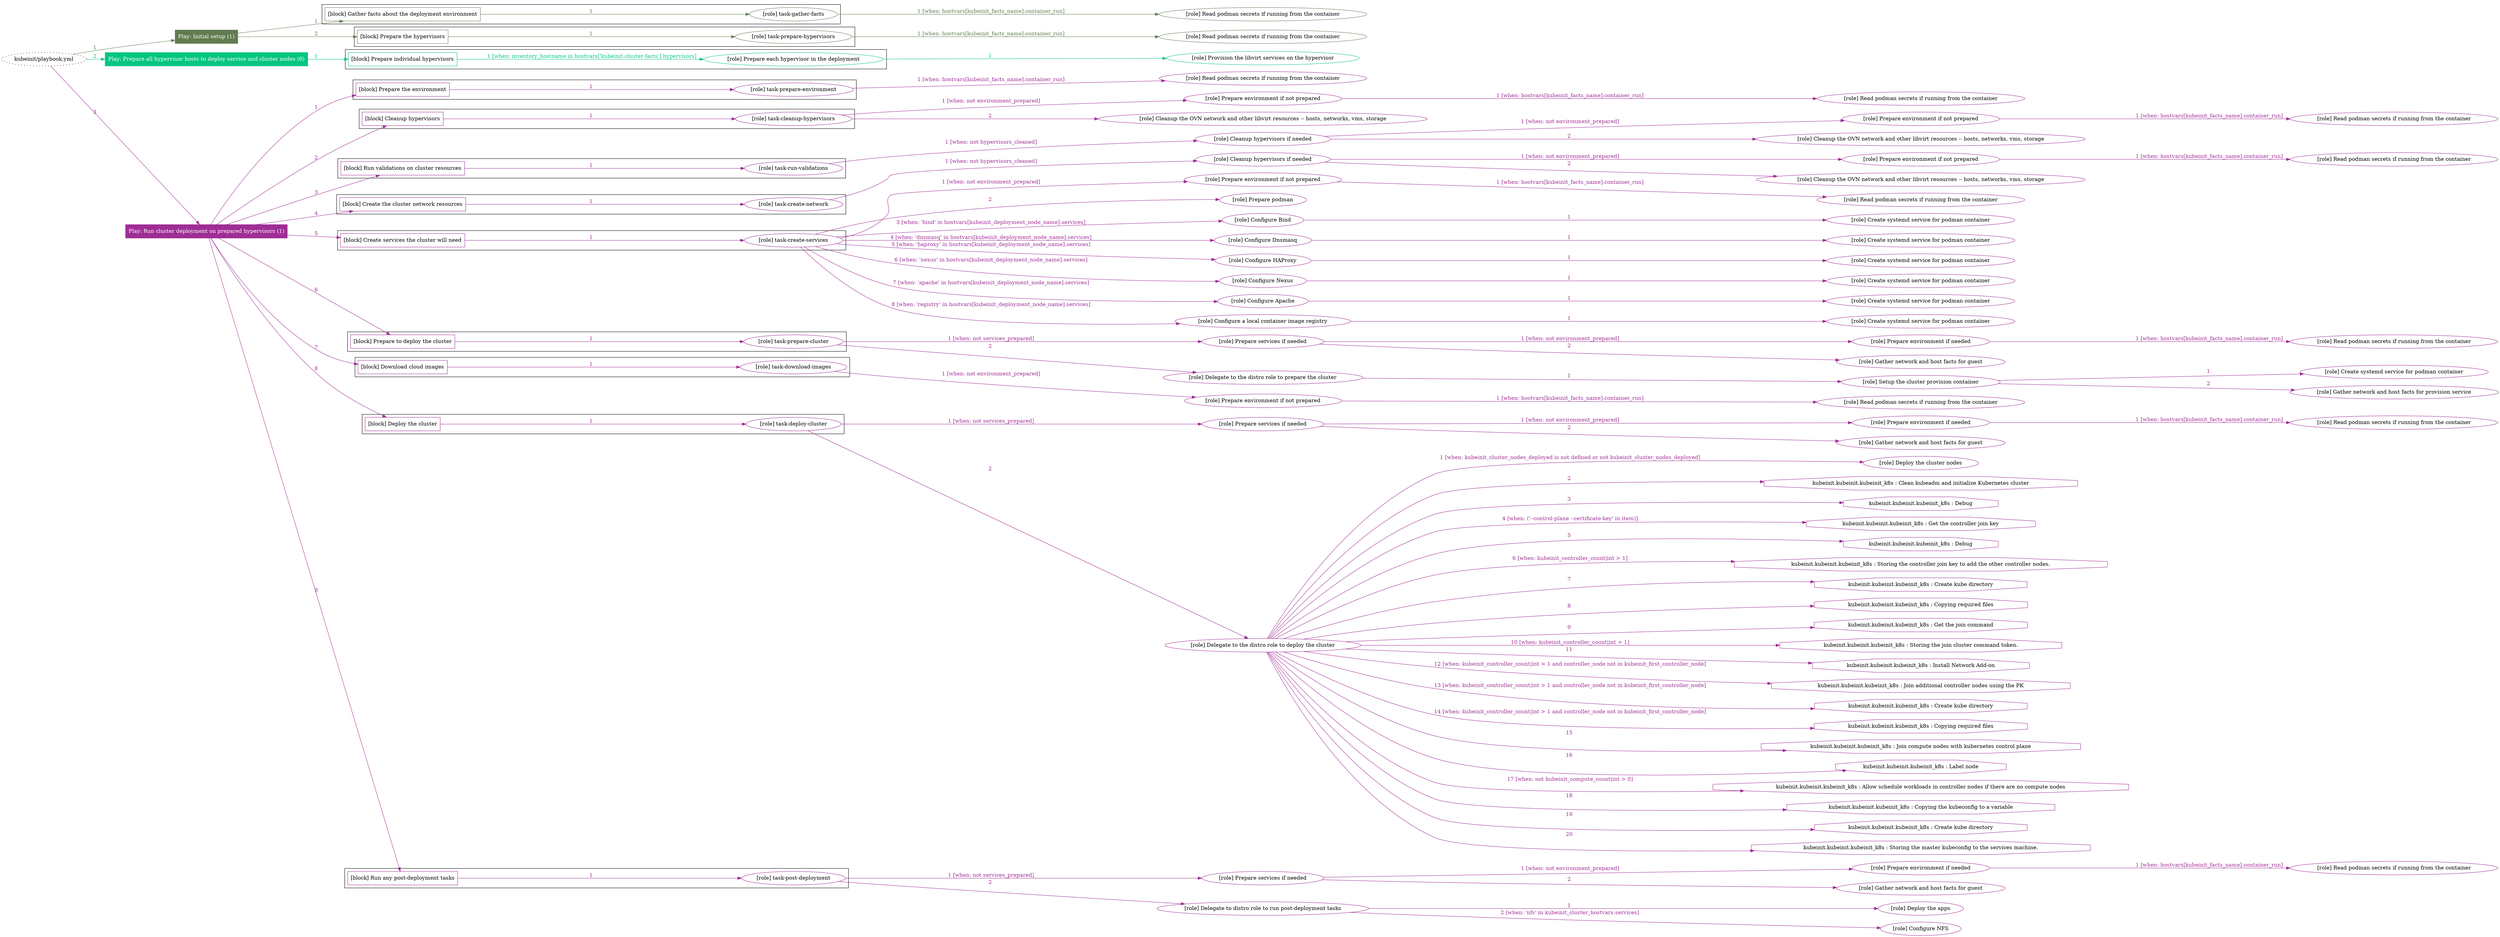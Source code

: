 digraph {
	graph [concentrate=true ordering=in rankdir=LR ratio=fill]
	edge [esep=5 sep=10]
	"kubeinit/playbook.yml" [id=root_node style=dotted]
	play_3e3b5e18 [label="Play: Initial setup (1)" color="#617c50" fontcolor="#ffffff" id=play_3e3b5e18 shape=box style=filled tooltip=localhost]
	"kubeinit/playbook.yml" -> play_3e3b5e18 [label="1 " color="#617c50" fontcolor="#617c50" id=edge_78d55053 labeltooltip="1 " tooltip="1 "]
	subgraph "Read podman secrets if running from the container" {
		role_ccc7a700 [label="[role] Read podman secrets if running from the container" color="#617c50" id=role_ccc7a700 tooltip="Read podman secrets if running from the container"]
	}
	subgraph "task-gather-facts" {
		role_7cebbe86 [label="[role] task-gather-facts" color="#617c50" id=role_7cebbe86 tooltip="task-gather-facts"]
		role_7cebbe86 -> role_ccc7a700 [label="1 [when: hostvars[kubeinit_facts_name].container_run]" color="#617c50" fontcolor="#617c50" id=edge_81aa4a4b labeltooltip="1 [when: hostvars[kubeinit_facts_name].container_run]" tooltip="1 [when: hostvars[kubeinit_facts_name].container_run]"]
	}
	subgraph "Read podman secrets if running from the container" {
		role_358c4aee [label="[role] Read podman secrets if running from the container" color="#617c50" id=role_358c4aee tooltip="Read podman secrets if running from the container"]
	}
	subgraph "task-prepare-hypervisors" {
		role_87ea3aeb [label="[role] task-prepare-hypervisors" color="#617c50" id=role_87ea3aeb tooltip="task-prepare-hypervisors"]
		role_87ea3aeb -> role_358c4aee [label="1 [when: hostvars[kubeinit_facts_name].container_run]" color="#617c50" fontcolor="#617c50" id=edge_e61ca994 labeltooltip="1 [when: hostvars[kubeinit_facts_name].container_run]" tooltip="1 [when: hostvars[kubeinit_facts_name].container_run]"]
	}
	subgraph "Play: Initial setup (1)" {
		play_3e3b5e18 -> block_60861067 [label=1 color="#617c50" fontcolor="#617c50" id=edge_d9332082 labeltooltip=1 tooltip=1]
		subgraph cluster_block_60861067 {
			block_60861067 [label="[block] Gather facts about the deployment environment" color="#617c50" id=block_60861067 labeltooltip="Gather facts about the deployment environment" shape=box tooltip="Gather facts about the deployment environment"]
			block_60861067 -> role_7cebbe86 [label="1 " color="#617c50" fontcolor="#617c50" id=edge_e9698b8e labeltooltip="1 " tooltip="1 "]
		}
		play_3e3b5e18 -> block_cf4beeaf [label=2 color="#617c50" fontcolor="#617c50" id=edge_2e1cac3a labeltooltip=2 tooltip=2]
		subgraph cluster_block_cf4beeaf {
			block_cf4beeaf [label="[block] Prepare the hypervisors" color="#617c50" id=block_cf4beeaf labeltooltip="Prepare the hypervisors" shape=box tooltip="Prepare the hypervisors"]
			block_cf4beeaf -> role_87ea3aeb [label="1 " color="#617c50" fontcolor="#617c50" id=edge_a39d4629 labeltooltip="1 " tooltip="1 "]
		}
	}
	play_6cae112c [label="Play: Prepare all hypervisor hosts to deploy service and cluster nodes (0)" color="#07c581" fontcolor="#ffffff" id=play_6cae112c shape=box style=filled tooltip="Play: Prepare all hypervisor hosts to deploy service and cluster nodes (0)"]
	"kubeinit/playbook.yml" -> play_6cae112c [label="2 " color="#07c581" fontcolor="#07c581" id=edge_4f57eea0 labeltooltip="2 " tooltip="2 "]
	subgraph "Provision the libvirt services on the hypervisor" {
		role_450a7552 [label="[role] Provision the libvirt services on the hypervisor" color="#07c581" id=role_450a7552 tooltip="Provision the libvirt services on the hypervisor"]
	}
	subgraph "Prepare each hypervisor in the deployment" {
		role_b0071713 [label="[role] Prepare each hypervisor in the deployment" color="#07c581" id=role_b0071713 tooltip="Prepare each hypervisor in the deployment"]
		role_b0071713 -> role_450a7552 [label="1 " color="#07c581" fontcolor="#07c581" id=edge_f53dfeb6 labeltooltip="1 " tooltip="1 "]
	}
	subgraph "Play: Prepare all hypervisor hosts to deploy service and cluster nodes (0)" {
		play_6cae112c -> block_71adb82d [label=1 color="#07c581" fontcolor="#07c581" id=edge_9ee080de labeltooltip=1 tooltip=1]
		subgraph cluster_block_71adb82d {
			block_71adb82d [label="[block] Prepare individual hypervisors" color="#07c581" id=block_71adb82d labeltooltip="Prepare individual hypervisors" shape=box tooltip="Prepare individual hypervisors"]
			block_71adb82d -> role_b0071713 [label="1 [when: inventory_hostname in hostvars['kubeinit-cluster-facts'].hypervisors]" color="#07c581" fontcolor="#07c581" id=edge_5e8547f5 labeltooltip="1 [when: inventory_hostname in hostvars['kubeinit-cluster-facts'].hypervisors]" tooltip="1 [when: inventory_hostname in hostvars['kubeinit-cluster-facts'].hypervisors]"]
		}
	}
	play_bac12e92 [label="Play: Run cluster deployment on prepared hypervisors (1)" color="#9f2d95" fontcolor="#ffffff" id=play_bac12e92 shape=box style=filled tooltip=localhost]
	"kubeinit/playbook.yml" -> play_bac12e92 [label="3 " color="#9f2d95" fontcolor="#9f2d95" id=edge_b6be47de labeltooltip="3 " tooltip="3 "]
	subgraph "Read podman secrets if running from the container" {
		role_2627c074 [label="[role] Read podman secrets if running from the container" color="#9f2d95" id=role_2627c074 tooltip="Read podman secrets if running from the container"]
	}
	subgraph "task-prepare-environment" {
		role_c05d4faf [label="[role] task-prepare-environment" color="#9f2d95" id=role_c05d4faf tooltip="task-prepare-environment"]
		role_c05d4faf -> role_2627c074 [label="1 [when: hostvars[kubeinit_facts_name].container_run]" color="#9f2d95" fontcolor="#9f2d95" id=edge_4d2b8cbd labeltooltip="1 [when: hostvars[kubeinit_facts_name].container_run]" tooltip="1 [when: hostvars[kubeinit_facts_name].container_run]"]
	}
	subgraph "Read podman secrets if running from the container" {
		role_25162b2b [label="[role] Read podman secrets if running from the container" color="#9f2d95" id=role_25162b2b tooltip="Read podman secrets if running from the container"]
	}
	subgraph "Prepare environment if not prepared" {
		role_14602481 [label="[role] Prepare environment if not prepared" color="#9f2d95" id=role_14602481 tooltip="Prepare environment if not prepared"]
		role_14602481 -> role_25162b2b [label="1 [when: hostvars[kubeinit_facts_name].container_run]" color="#9f2d95" fontcolor="#9f2d95" id=edge_25b9b3f7 labeltooltip="1 [when: hostvars[kubeinit_facts_name].container_run]" tooltip="1 [when: hostvars[kubeinit_facts_name].container_run]"]
	}
	subgraph "Cleanup the OVN network and other libvirt resources -- hosts, networks, vms, storage" {
		role_d4cc6bd1 [label="[role] Cleanup the OVN network and other libvirt resources -- hosts, networks, vms, storage" color="#9f2d95" id=role_d4cc6bd1 tooltip="Cleanup the OVN network and other libvirt resources -- hosts, networks, vms, storage"]
	}
	subgraph "task-cleanup-hypervisors" {
		role_614ae5f4 [label="[role] task-cleanup-hypervisors" color="#9f2d95" id=role_614ae5f4 tooltip="task-cleanup-hypervisors"]
		role_614ae5f4 -> role_14602481 [label="1 [when: not environment_prepared]" color="#9f2d95" fontcolor="#9f2d95" id=edge_e8a42ba6 labeltooltip="1 [when: not environment_prepared]" tooltip="1 [when: not environment_prepared]"]
		role_614ae5f4 -> role_d4cc6bd1 [label="2 " color="#9f2d95" fontcolor="#9f2d95" id=edge_8cb2adae labeltooltip="2 " tooltip="2 "]
	}
	subgraph "Read podman secrets if running from the container" {
		role_47e1c4d2 [label="[role] Read podman secrets if running from the container" color="#9f2d95" id=role_47e1c4d2 tooltip="Read podman secrets if running from the container"]
	}
	subgraph "Prepare environment if not prepared" {
		role_54885ddb [label="[role] Prepare environment if not prepared" color="#9f2d95" id=role_54885ddb tooltip="Prepare environment if not prepared"]
		role_54885ddb -> role_47e1c4d2 [label="1 [when: hostvars[kubeinit_facts_name].container_run]" color="#9f2d95" fontcolor="#9f2d95" id=edge_4f66df76 labeltooltip="1 [when: hostvars[kubeinit_facts_name].container_run]" tooltip="1 [when: hostvars[kubeinit_facts_name].container_run]"]
	}
	subgraph "Cleanup the OVN network and other libvirt resources -- hosts, networks, vms, storage" {
		role_2b7a5463 [label="[role] Cleanup the OVN network and other libvirt resources -- hosts, networks, vms, storage" color="#9f2d95" id=role_2b7a5463 tooltip="Cleanup the OVN network and other libvirt resources -- hosts, networks, vms, storage"]
	}
	subgraph "Cleanup hypervisors if needed" {
		role_341f7386 [label="[role] Cleanup hypervisors if needed" color="#9f2d95" id=role_341f7386 tooltip="Cleanup hypervisors if needed"]
		role_341f7386 -> role_54885ddb [label="1 [when: not environment_prepared]" color="#9f2d95" fontcolor="#9f2d95" id=edge_869a303b labeltooltip="1 [when: not environment_prepared]" tooltip="1 [when: not environment_prepared]"]
		role_341f7386 -> role_2b7a5463 [label="2 " color="#9f2d95" fontcolor="#9f2d95" id=edge_31fceb4f labeltooltip="2 " tooltip="2 "]
	}
	subgraph "task-run-validations" {
		role_edd19f6f [label="[role] task-run-validations" color="#9f2d95" id=role_edd19f6f tooltip="task-run-validations"]
		role_edd19f6f -> role_341f7386 [label="1 [when: not hypervisors_cleaned]" color="#9f2d95" fontcolor="#9f2d95" id=edge_b3c66c25 labeltooltip="1 [when: not hypervisors_cleaned]" tooltip="1 [when: not hypervisors_cleaned]"]
	}
	subgraph "Read podman secrets if running from the container" {
		role_90d9508a [label="[role] Read podman secrets if running from the container" color="#9f2d95" id=role_90d9508a tooltip="Read podman secrets if running from the container"]
	}
	subgraph "Prepare environment if not prepared" {
		role_b46df209 [label="[role] Prepare environment if not prepared" color="#9f2d95" id=role_b46df209 tooltip="Prepare environment if not prepared"]
		role_b46df209 -> role_90d9508a [label="1 [when: hostvars[kubeinit_facts_name].container_run]" color="#9f2d95" fontcolor="#9f2d95" id=edge_ef5c067e labeltooltip="1 [when: hostvars[kubeinit_facts_name].container_run]" tooltip="1 [when: hostvars[kubeinit_facts_name].container_run]"]
	}
	subgraph "Cleanup the OVN network and other libvirt resources -- hosts, networks, vms, storage" {
		role_0a4d5eac [label="[role] Cleanup the OVN network and other libvirt resources -- hosts, networks, vms, storage" color="#9f2d95" id=role_0a4d5eac tooltip="Cleanup the OVN network and other libvirt resources -- hosts, networks, vms, storage"]
	}
	subgraph "Cleanup hypervisors if needed" {
		role_250fc709 [label="[role] Cleanup hypervisors if needed" color="#9f2d95" id=role_250fc709 tooltip="Cleanup hypervisors if needed"]
		role_250fc709 -> role_b46df209 [label="1 [when: not environment_prepared]" color="#9f2d95" fontcolor="#9f2d95" id=edge_00a3e750 labeltooltip="1 [when: not environment_prepared]" tooltip="1 [when: not environment_prepared]"]
		role_250fc709 -> role_0a4d5eac [label="2 " color="#9f2d95" fontcolor="#9f2d95" id=edge_e576589a labeltooltip="2 " tooltip="2 "]
	}
	subgraph "task-create-network" {
		role_7d4ff13c [label="[role] task-create-network" color="#9f2d95" id=role_7d4ff13c tooltip="task-create-network"]
		role_7d4ff13c -> role_250fc709 [label="1 [when: not hypervisors_cleaned]" color="#9f2d95" fontcolor="#9f2d95" id=edge_f3cd0b82 labeltooltip="1 [when: not hypervisors_cleaned]" tooltip="1 [when: not hypervisors_cleaned]"]
	}
	subgraph "Read podman secrets if running from the container" {
		role_6b569202 [label="[role] Read podman secrets if running from the container" color="#9f2d95" id=role_6b569202 tooltip="Read podman secrets if running from the container"]
	}
	subgraph "Prepare environment if not prepared" {
		role_5031a74e [label="[role] Prepare environment if not prepared" color="#9f2d95" id=role_5031a74e tooltip="Prepare environment if not prepared"]
		role_5031a74e -> role_6b569202 [label="1 [when: hostvars[kubeinit_facts_name].container_run]" color="#9f2d95" fontcolor="#9f2d95" id=edge_70eb2c18 labeltooltip="1 [when: hostvars[kubeinit_facts_name].container_run]" tooltip="1 [when: hostvars[kubeinit_facts_name].container_run]"]
	}
	subgraph "Prepare podman" {
		role_ce1a93ab [label="[role] Prepare podman" color="#9f2d95" id=role_ce1a93ab tooltip="Prepare podman"]
	}
	subgraph "Create systemd service for podman container" {
		role_87b895d8 [label="[role] Create systemd service for podman container" color="#9f2d95" id=role_87b895d8 tooltip="Create systemd service for podman container"]
	}
	subgraph "Configure Bind" {
		role_c8b74010 [label="[role] Configure Bind" color="#9f2d95" id=role_c8b74010 tooltip="Configure Bind"]
		role_c8b74010 -> role_87b895d8 [label="1 " color="#9f2d95" fontcolor="#9f2d95" id=edge_7919a66b labeltooltip="1 " tooltip="1 "]
	}
	subgraph "Create systemd service for podman container" {
		role_b88c2112 [label="[role] Create systemd service for podman container" color="#9f2d95" id=role_b88c2112 tooltip="Create systemd service for podman container"]
	}
	subgraph "Configure Dnsmasq" {
		role_0be50bc8 [label="[role] Configure Dnsmasq" color="#9f2d95" id=role_0be50bc8 tooltip="Configure Dnsmasq"]
		role_0be50bc8 -> role_b88c2112 [label="1 " color="#9f2d95" fontcolor="#9f2d95" id=edge_0f159425 labeltooltip="1 " tooltip="1 "]
	}
	subgraph "Create systemd service for podman container" {
		role_1534f9a1 [label="[role] Create systemd service for podman container" color="#9f2d95" id=role_1534f9a1 tooltip="Create systemd service for podman container"]
	}
	subgraph "Configure HAProxy" {
		role_7a1cd7d4 [label="[role] Configure HAProxy" color="#9f2d95" id=role_7a1cd7d4 tooltip="Configure HAProxy"]
		role_7a1cd7d4 -> role_1534f9a1 [label="1 " color="#9f2d95" fontcolor="#9f2d95" id=edge_3efcbabb labeltooltip="1 " tooltip="1 "]
	}
	subgraph "Create systemd service for podman container" {
		role_8473cd33 [label="[role] Create systemd service for podman container" color="#9f2d95" id=role_8473cd33 tooltip="Create systemd service for podman container"]
	}
	subgraph "Configure Nexus" {
		role_59dde567 [label="[role] Configure Nexus" color="#9f2d95" id=role_59dde567 tooltip="Configure Nexus"]
		role_59dde567 -> role_8473cd33 [label="1 " color="#9f2d95" fontcolor="#9f2d95" id=edge_9f096e30 labeltooltip="1 " tooltip="1 "]
	}
	subgraph "Create systemd service for podman container" {
		role_efaa6f5a [label="[role] Create systemd service for podman container" color="#9f2d95" id=role_efaa6f5a tooltip="Create systemd service for podman container"]
	}
	subgraph "Configure Apache" {
		role_27acf6d9 [label="[role] Configure Apache" color="#9f2d95" id=role_27acf6d9 tooltip="Configure Apache"]
		role_27acf6d9 -> role_efaa6f5a [label="1 " color="#9f2d95" fontcolor="#9f2d95" id=edge_1584c8d7 labeltooltip="1 " tooltip="1 "]
	}
	subgraph "Create systemd service for podman container" {
		role_d2c848cc [label="[role] Create systemd service for podman container" color="#9f2d95" id=role_d2c848cc tooltip="Create systemd service for podman container"]
	}
	subgraph "Configure a local container image registry" {
		role_371295cb [label="[role] Configure a local container image registry" color="#9f2d95" id=role_371295cb tooltip="Configure a local container image registry"]
		role_371295cb -> role_d2c848cc [label="1 " color="#9f2d95" fontcolor="#9f2d95" id=edge_9338f8a4 labeltooltip="1 " tooltip="1 "]
	}
	subgraph "task-create-services" {
		role_5e1471ad [label="[role] task-create-services" color="#9f2d95" id=role_5e1471ad tooltip="task-create-services"]
		role_5e1471ad -> role_5031a74e [label="1 [when: not environment_prepared]" color="#9f2d95" fontcolor="#9f2d95" id=edge_abc5e924 labeltooltip="1 [when: not environment_prepared]" tooltip="1 [when: not environment_prepared]"]
		role_5e1471ad -> role_ce1a93ab [label="2 " color="#9f2d95" fontcolor="#9f2d95" id=edge_5fa191a4 labeltooltip="2 " tooltip="2 "]
		role_5e1471ad -> role_c8b74010 [label="3 [when: 'bind' in hostvars[kubeinit_deployment_node_name].services]" color="#9f2d95" fontcolor="#9f2d95" id=edge_a7922a20 labeltooltip="3 [when: 'bind' in hostvars[kubeinit_deployment_node_name].services]" tooltip="3 [when: 'bind' in hostvars[kubeinit_deployment_node_name].services]"]
		role_5e1471ad -> role_0be50bc8 [label="4 [when: 'dnsmasq' in hostvars[kubeinit_deployment_node_name].services]" color="#9f2d95" fontcolor="#9f2d95" id=edge_b19baa1e labeltooltip="4 [when: 'dnsmasq' in hostvars[kubeinit_deployment_node_name].services]" tooltip="4 [when: 'dnsmasq' in hostvars[kubeinit_deployment_node_name].services]"]
		role_5e1471ad -> role_7a1cd7d4 [label="5 [when: 'haproxy' in hostvars[kubeinit_deployment_node_name].services]" color="#9f2d95" fontcolor="#9f2d95" id=edge_77e3864c labeltooltip="5 [when: 'haproxy' in hostvars[kubeinit_deployment_node_name].services]" tooltip="5 [when: 'haproxy' in hostvars[kubeinit_deployment_node_name].services]"]
		role_5e1471ad -> role_59dde567 [label="6 [when: 'nexus' in hostvars[kubeinit_deployment_node_name].services]" color="#9f2d95" fontcolor="#9f2d95" id=edge_26698e8a labeltooltip="6 [when: 'nexus' in hostvars[kubeinit_deployment_node_name].services]" tooltip="6 [when: 'nexus' in hostvars[kubeinit_deployment_node_name].services]"]
		role_5e1471ad -> role_27acf6d9 [label="7 [when: 'apache' in hostvars[kubeinit_deployment_node_name].services]" color="#9f2d95" fontcolor="#9f2d95" id=edge_4320d356 labeltooltip="7 [when: 'apache' in hostvars[kubeinit_deployment_node_name].services]" tooltip="7 [when: 'apache' in hostvars[kubeinit_deployment_node_name].services]"]
		role_5e1471ad -> role_371295cb [label="8 [when: 'registry' in hostvars[kubeinit_deployment_node_name].services]" color="#9f2d95" fontcolor="#9f2d95" id=edge_ceb7327f labeltooltip="8 [when: 'registry' in hostvars[kubeinit_deployment_node_name].services]" tooltip="8 [when: 'registry' in hostvars[kubeinit_deployment_node_name].services]"]
	}
	subgraph "Read podman secrets if running from the container" {
		role_c91968a1 [label="[role] Read podman secrets if running from the container" color="#9f2d95" id=role_c91968a1 tooltip="Read podman secrets if running from the container"]
	}
	subgraph "Prepare environment if needed" {
		role_a931c935 [label="[role] Prepare environment if needed" color="#9f2d95" id=role_a931c935 tooltip="Prepare environment if needed"]
		role_a931c935 -> role_c91968a1 [label="1 [when: hostvars[kubeinit_facts_name].container_run]" color="#9f2d95" fontcolor="#9f2d95" id=edge_395d8c42 labeltooltip="1 [when: hostvars[kubeinit_facts_name].container_run]" tooltip="1 [when: hostvars[kubeinit_facts_name].container_run]"]
	}
	subgraph "Gather network and host facts for guest" {
		role_b9fece9c [label="[role] Gather network and host facts for guest" color="#9f2d95" id=role_b9fece9c tooltip="Gather network and host facts for guest"]
	}
	subgraph "Prepare services if needed" {
		role_769ad221 [label="[role] Prepare services if needed" color="#9f2d95" id=role_769ad221 tooltip="Prepare services if needed"]
		role_769ad221 -> role_a931c935 [label="1 [when: not environment_prepared]" color="#9f2d95" fontcolor="#9f2d95" id=edge_cfc0b170 labeltooltip="1 [when: not environment_prepared]" tooltip="1 [when: not environment_prepared]"]
		role_769ad221 -> role_b9fece9c [label="2 " color="#9f2d95" fontcolor="#9f2d95" id=edge_4a4fe2d1 labeltooltip="2 " tooltip="2 "]
	}
	subgraph "Create systemd service for podman container" {
		role_f0a171af [label="[role] Create systemd service for podman container" color="#9f2d95" id=role_f0a171af tooltip="Create systemd service for podman container"]
	}
	subgraph "Gather network and host facts for provision service" {
		role_e53162f4 [label="[role] Gather network and host facts for provision service" color="#9f2d95" id=role_e53162f4 tooltip="Gather network and host facts for provision service"]
	}
	subgraph "Setup the cluster provision container" {
		role_8cb295a9 [label="[role] Setup the cluster provision container" color="#9f2d95" id=role_8cb295a9 tooltip="Setup the cluster provision container"]
		role_8cb295a9 -> role_f0a171af [label="1 " color="#9f2d95" fontcolor="#9f2d95" id=edge_2e17698d labeltooltip="1 " tooltip="1 "]
		role_8cb295a9 -> role_e53162f4 [label="2 " color="#9f2d95" fontcolor="#9f2d95" id=edge_fd7fd10c labeltooltip="2 " tooltip="2 "]
	}
	subgraph "Delegate to the distro role to prepare the cluster" {
		role_84ae710e [label="[role] Delegate to the distro role to prepare the cluster" color="#9f2d95" id=role_84ae710e tooltip="Delegate to the distro role to prepare the cluster"]
		role_84ae710e -> role_8cb295a9 [label="1 " color="#9f2d95" fontcolor="#9f2d95" id=edge_bc10a3ea labeltooltip="1 " tooltip="1 "]
	}
	subgraph "task-prepare-cluster" {
		role_073c9f04 [label="[role] task-prepare-cluster" color="#9f2d95" id=role_073c9f04 tooltip="task-prepare-cluster"]
		role_073c9f04 -> role_769ad221 [label="1 [when: not services_prepared]" color="#9f2d95" fontcolor="#9f2d95" id=edge_fe1b28b9 labeltooltip="1 [when: not services_prepared]" tooltip="1 [when: not services_prepared]"]
		role_073c9f04 -> role_84ae710e [label="2 " color="#9f2d95" fontcolor="#9f2d95" id=edge_78ea5f53 labeltooltip="2 " tooltip="2 "]
	}
	subgraph "Read podman secrets if running from the container" {
		role_9b0e69f5 [label="[role] Read podman secrets if running from the container" color="#9f2d95" id=role_9b0e69f5 tooltip="Read podman secrets if running from the container"]
	}
	subgraph "Prepare environment if not prepared" {
		role_8dd767e2 [label="[role] Prepare environment if not prepared" color="#9f2d95" id=role_8dd767e2 tooltip="Prepare environment if not prepared"]
		role_8dd767e2 -> role_9b0e69f5 [label="1 [when: hostvars[kubeinit_facts_name].container_run]" color="#9f2d95" fontcolor="#9f2d95" id=edge_1ca03564 labeltooltip="1 [when: hostvars[kubeinit_facts_name].container_run]" tooltip="1 [when: hostvars[kubeinit_facts_name].container_run]"]
	}
	subgraph "task-download-images" {
		role_1af501f2 [label="[role] task-download-images" color="#9f2d95" id=role_1af501f2 tooltip="task-download-images"]
		role_1af501f2 -> role_8dd767e2 [label="1 [when: not environment_prepared]" color="#9f2d95" fontcolor="#9f2d95" id=edge_00d5a770 labeltooltip="1 [when: not environment_prepared]" tooltip="1 [when: not environment_prepared]"]
	}
	subgraph "Read podman secrets if running from the container" {
		role_18048f48 [label="[role] Read podman secrets if running from the container" color="#9f2d95" id=role_18048f48 tooltip="Read podman secrets if running from the container"]
	}
	subgraph "Prepare environment if needed" {
		role_20112b9b [label="[role] Prepare environment if needed" color="#9f2d95" id=role_20112b9b tooltip="Prepare environment if needed"]
		role_20112b9b -> role_18048f48 [label="1 [when: hostvars[kubeinit_facts_name].container_run]" color="#9f2d95" fontcolor="#9f2d95" id=edge_c2f2fcb3 labeltooltip="1 [when: hostvars[kubeinit_facts_name].container_run]" tooltip="1 [when: hostvars[kubeinit_facts_name].container_run]"]
	}
	subgraph "Gather network and host facts for guest" {
		role_89da426a [label="[role] Gather network and host facts for guest" color="#9f2d95" id=role_89da426a tooltip="Gather network and host facts for guest"]
	}
	subgraph "Prepare services if needed" {
		role_330e37f0 [label="[role] Prepare services if needed" color="#9f2d95" id=role_330e37f0 tooltip="Prepare services if needed"]
		role_330e37f0 -> role_20112b9b [label="1 [when: not environment_prepared]" color="#9f2d95" fontcolor="#9f2d95" id=edge_d46e6b82 labeltooltip="1 [when: not environment_prepared]" tooltip="1 [when: not environment_prepared]"]
		role_330e37f0 -> role_89da426a [label="2 " color="#9f2d95" fontcolor="#9f2d95" id=edge_914500f6 labeltooltip="2 " tooltip="2 "]
	}
	subgraph "Deploy the cluster nodes" {
		role_2cd52eb8 [label="[role] Deploy the cluster nodes" color="#9f2d95" id=role_2cd52eb8 tooltip="Deploy the cluster nodes"]
	}
	subgraph "Delegate to the distro role to deploy the cluster" {
		role_6c4ceca8 [label="[role] Delegate to the distro role to deploy the cluster" color="#9f2d95" id=role_6c4ceca8 tooltip="Delegate to the distro role to deploy the cluster"]
		role_6c4ceca8 -> role_2cd52eb8 [label="1 [when: kubeinit_cluster_nodes_deployed is not defined or not kubeinit_cluster_nodes_deployed]" color="#9f2d95" fontcolor="#9f2d95" id=edge_97051890 labeltooltip="1 [when: kubeinit_cluster_nodes_deployed is not defined or not kubeinit_cluster_nodes_deployed]" tooltip="1 [when: kubeinit_cluster_nodes_deployed is not defined or not kubeinit_cluster_nodes_deployed]"]
		task_89fbe56b [label="kubeinit.kubeinit.kubeinit_k8s : Clean kubeadm and initialize Kubernetes cluster" color="#9f2d95" id=task_89fbe56b shape=octagon tooltip="kubeinit.kubeinit.kubeinit_k8s : Clean kubeadm and initialize Kubernetes cluster"]
		role_6c4ceca8 -> task_89fbe56b [label="2 " color="#9f2d95" fontcolor="#9f2d95" id=edge_366daaad labeltooltip="2 " tooltip="2 "]
		task_002386ef [label="kubeinit.kubeinit.kubeinit_k8s : Debug" color="#9f2d95" id=task_002386ef shape=octagon tooltip="kubeinit.kubeinit.kubeinit_k8s : Debug"]
		role_6c4ceca8 -> task_002386ef [label="3 " color="#9f2d95" fontcolor="#9f2d95" id=edge_3eb49fcc labeltooltip="3 " tooltip="3 "]
		task_d87bef80 [label="kubeinit.kubeinit.kubeinit_k8s : Get the controller join key" color="#9f2d95" id=task_d87bef80 shape=octagon tooltip="kubeinit.kubeinit.kubeinit_k8s : Get the controller join key"]
		role_6c4ceca8 -> task_d87bef80 [label="4 [when: ('--control-plane --certificate-key' in item)]" color="#9f2d95" fontcolor="#9f2d95" id=edge_2fccdfee labeltooltip="4 [when: ('--control-plane --certificate-key' in item)]" tooltip="4 [when: ('--control-plane --certificate-key' in item)]"]
		task_2c9d528d [label="kubeinit.kubeinit.kubeinit_k8s : Debug" color="#9f2d95" id=task_2c9d528d shape=octagon tooltip="kubeinit.kubeinit.kubeinit_k8s : Debug"]
		role_6c4ceca8 -> task_2c9d528d [label="5 " color="#9f2d95" fontcolor="#9f2d95" id=edge_b4daf64f labeltooltip="5 " tooltip="5 "]
		task_3729d90a [label="kubeinit.kubeinit.kubeinit_k8s : Storing the controller join key to add the other controller nodes." color="#9f2d95" id=task_3729d90a shape=octagon tooltip="kubeinit.kubeinit.kubeinit_k8s : Storing the controller join key to add the other controller nodes."]
		role_6c4ceca8 -> task_3729d90a [label="6 [when: kubeinit_controller_count|int > 1]" color="#9f2d95" fontcolor="#9f2d95" id=edge_e093568b labeltooltip="6 [when: kubeinit_controller_count|int > 1]" tooltip="6 [when: kubeinit_controller_count|int > 1]"]
		task_4e2bbe16 [label="kubeinit.kubeinit.kubeinit_k8s : Create kube directory" color="#9f2d95" id=task_4e2bbe16 shape=octagon tooltip="kubeinit.kubeinit.kubeinit_k8s : Create kube directory"]
		role_6c4ceca8 -> task_4e2bbe16 [label="7 " color="#9f2d95" fontcolor="#9f2d95" id=edge_aea0bc53 labeltooltip="7 " tooltip="7 "]
		task_d60bac3d [label="kubeinit.kubeinit.kubeinit_k8s : Copying required files" color="#9f2d95" id=task_d60bac3d shape=octagon tooltip="kubeinit.kubeinit.kubeinit_k8s : Copying required files"]
		role_6c4ceca8 -> task_d60bac3d [label="8 " color="#9f2d95" fontcolor="#9f2d95" id=edge_5189cc32 labeltooltip="8 " tooltip="8 "]
		task_73f61ae9 [label="kubeinit.kubeinit.kubeinit_k8s : Get the join command" color="#9f2d95" id=task_73f61ae9 shape=octagon tooltip="kubeinit.kubeinit.kubeinit_k8s : Get the join command"]
		role_6c4ceca8 -> task_73f61ae9 [label="9 " color="#9f2d95" fontcolor="#9f2d95" id=edge_43fbcc16 labeltooltip="9 " tooltip="9 "]
		task_8551d329 [label="kubeinit.kubeinit.kubeinit_k8s : Storing the join cluster command token." color="#9f2d95" id=task_8551d329 shape=octagon tooltip="kubeinit.kubeinit.kubeinit_k8s : Storing the join cluster command token."]
		role_6c4ceca8 -> task_8551d329 [label="10 [when: kubeinit_controller_count|int > 1]" color="#9f2d95" fontcolor="#9f2d95" id=edge_e94730dc labeltooltip="10 [when: kubeinit_controller_count|int > 1]" tooltip="10 [when: kubeinit_controller_count|int > 1]"]
		task_2f21e1db [label="kubeinit.kubeinit.kubeinit_k8s : Install Network Add-on" color="#9f2d95" id=task_2f21e1db shape=octagon tooltip="kubeinit.kubeinit.kubeinit_k8s : Install Network Add-on"]
		role_6c4ceca8 -> task_2f21e1db [label="11 " color="#9f2d95" fontcolor="#9f2d95" id=edge_dfc63d87 labeltooltip="11 " tooltip="11 "]
		task_86827922 [label="kubeinit.kubeinit.kubeinit_k8s : Join additional controller nodes using the PK" color="#9f2d95" id=task_86827922 shape=octagon tooltip="kubeinit.kubeinit.kubeinit_k8s : Join additional controller nodes using the PK"]
		role_6c4ceca8 -> task_86827922 [label="12 [when: kubeinit_controller_count|int > 1 and controller_node not in kubeinit_first_controller_node]" color="#9f2d95" fontcolor="#9f2d95" id=edge_bbf4981c labeltooltip="12 [when: kubeinit_controller_count|int > 1 and controller_node not in kubeinit_first_controller_node]" tooltip="12 [when: kubeinit_controller_count|int > 1 and controller_node not in kubeinit_first_controller_node]"]
		task_dc833a82 [label="kubeinit.kubeinit.kubeinit_k8s : Create kube directory" color="#9f2d95" id=task_dc833a82 shape=octagon tooltip="kubeinit.kubeinit.kubeinit_k8s : Create kube directory"]
		role_6c4ceca8 -> task_dc833a82 [label="13 [when: kubeinit_controller_count|int > 1 and controller_node not in kubeinit_first_controller_node]" color="#9f2d95" fontcolor="#9f2d95" id=edge_4a7dd85d labeltooltip="13 [when: kubeinit_controller_count|int > 1 and controller_node not in kubeinit_first_controller_node]" tooltip="13 [when: kubeinit_controller_count|int > 1 and controller_node not in kubeinit_first_controller_node]"]
		task_a1863721 [label="kubeinit.kubeinit.kubeinit_k8s : Copying required files" color="#9f2d95" id=task_a1863721 shape=octagon tooltip="kubeinit.kubeinit.kubeinit_k8s : Copying required files"]
		role_6c4ceca8 -> task_a1863721 [label="14 [when: kubeinit_controller_count|int > 1 and controller_node not in kubeinit_first_controller_node]" color="#9f2d95" fontcolor="#9f2d95" id=edge_82c4240e labeltooltip="14 [when: kubeinit_controller_count|int > 1 and controller_node not in kubeinit_first_controller_node]" tooltip="14 [when: kubeinit_controller_count|int > 1 and controller_node not in kubeinit_first_controller_node]"]
		task_05c197cf [label="kubeinit.kubeinit.kubeinit_k8s : Join compute nodes with kubernetes control plane" color="#9f2d95" id=task_05c197cf shape=octagon tooltip="kubeinit.kubeinit.kubeinit_k8s : Join compute nodes with kubernetes control plane"]
		role_6c4ceca8 -> task_05c197cf [label="15 " color="#9f2d95" fontcolor="#9f2d95" id=edge_d200f1d1 labeltooltip="15 " tooltip="15 "]
		task_d2934a04 [label="kubeinit.kubeinit.kubeinit_k8s : Label node" color="#9f2d95" id=task_d2934a04 shape=octagon tooltip="kubeinit.kubeinit.kubeinit_k8s : Label node"]
		role_6c4ceca8 -> task_d2934a04 [label="16 " color="#9f2d95" fontcolor="#9f2d95" id=edge_2a46bff7 labeltooltip="16 " tooltip="16 "]
		task_385861f4 [label="kubeinit.kubeinit.kubeinit_k8s : Allow schedule workloads in controller nodes if there are no compute nodes" color="#9f2d95" id=task_385861f4 shape=octagon tooltip="kubeinit.kubeinit.kubeinit_k8s : Allow schedule workloads in controller nodes if there are no compute nodes"]
		role_6c4ceca8 -> task_385861f4 [label="17 [when: not kubeinit_compute_count|int > 0]" color="#9f2d95" fontcolor="#9f2d95" id=edge_e774d7f4 labeltooltip="17 [when: not kubeinit_compute_count|int > 0]" tooltip="17 [when: not kubeinit_compute_count|int > 0]"]
		task_d2b3cea5 [label="kubeinit.kubeinit.kubeinit_k8s : Copying the kubeconfig to a variable" color="#9f2d95" id=task_d2b3cea5 shape=octagon tooltip="kubeinit.kubeinit.kubeinit_k8s : Copying the kubeconfig to a variable"]
		role_6c4ceca8 -> task_d2b3cea5 [label="18 " color="#9f2d95" fontcolor="#9f2d95" id=edge_1f33112c labeltooltip="18 " tooltip="18 "]
		task_e4e93ff5 [label="kubeinit.kubeinit.kubeinit_k8s : Create kube directory" color="#9f2d95" id=task_e4e93ff5 shape=octagon tooltip="kubeinit.kubeinit.kubeinit_k8s : Create kube directory"]
		role_6c4ceca8 -> task_e4e93ff5 [label="19 " color="#9f2d95" fontcolor="#9f2d95" id=edge_bf85fb9a labeltooltip="19 " tooltip="19 "]
		task_6a666314 [label="kubeinit.kubeinit.kubeinit_k8s : Storing the master kubeconfig to the services machine." color="#9f2d95" id=task_6a666314 shape=octagon tooltip="kubeinit.kubeinit.kubeinit_k8s : Storing the master kubeconfig to the services machine."]
		role_6c4ceca8 -> task_6a666314 [label="20 " color="#9f2d95" fontcolor="#9f2d95" id=edge_0db0c768 labeltooltip="20 " tooltip="20 "]
	}
	subgraph "task-deploy-cluster" {
		role_dfdb3a3e [label="[role] task-deploy-cluster" color="#9f2d95" id=role_dfdb3a3e tooltip="task-deploy-cluster"]
		role_dfdb3a3e -> role_330e37f0 [label="1 [when: not services_prepared]" color="#9f2d95" fontcolor="#9f2d95" id=edge_31c22105 labeltooltip="1 [when: not services_prepared]" tooltip="1 [when: not services_prepared]"]
		role_dfdb3a3e -> role_6c4ceca8 [label="2 " color="#9f2d95" fontcolor="#9f2d95" id=edge_d8a48e71 labeltooltip="2 " tooltip="2 "]
	}
	subgraph "Read podman secrets if running from the container" {
		role_96319679 [label="[role] Read podman secrets if running from the container" color="#9f2d95" id=role_96319679 tooltip="Read podman secrets if running from the container"]
	}
	subgraph "Prepare environment if needed" {
		role_1d57a076 [label="[role] Prepare environment if needed" color="#9f2d95" id=role_1d57a076 tooltip="Prepare environment if needed"]
		role_1d57a076 -> role_96319679 [label="1 [when: hostvars[kubeinit_facts_name].container_run]" color="#9f2d95" fontcolor="#9f2d95" id=edge_a805cb70 labeltooltip="1 [when: hostvars[kubeinit_facts_name].container_run]" tooltip="1 [when: hostvars[kubeinit_facts_name].container_run]"]
	}
	subgraph "Gather network and host facts for guest" {
		role_cb4bbf19 [label="[role] Gather network and host facts for guest" color="#9f2d95" id=role_cb4bbf19 tooltip="Gather network and host facts for guest"]
	}
	subgraph "Prepare services if needed" {
		role_0fe07717 [label="[role] Prepare services if needed" color="#9f2d95" id=role_0fe07717 tooltip="Prepare services if needed"]
		role_0fe07717 -> role_1d57a076 [label="1 [when: not environment_prepared]" color="#9f2d95" fontcolor="#9f2d95" id=edge_7a8ac2b3 labeltooltip="1 [when: not environment_prepared]" tooltip="1 [when: not environment_prepared]"]
		role_0fe07717 -> role_cb4bbf19 [label="2 " color="#9f2d95" fontcolor="#9f2d95" id=edge_f206a64e labeltooltip="2 " tooltip="2 "]
	}
	subgraph "Deploy the apps" {
		role_0359ea32 [label="[role] Deploy the apps" color="#9f2d95" id=role_0359ea32 tooltip="Deploy the apps"]
	}
	subgraph "Configure NFS" {
		role_83f3a89a [label="[role] Configure NFS" color="#9f2d95" id=role_83f3a89a tooltip="Configure NFS"]
	}
	subgraph "Delegate to distro role to run post-deployment tasks" {
		role_6ff5845a [label="[role] Delegate to distro role to run post-deployment tasks" color="#9f2d95" id=role_6ff5845a tooltip="Delegate to distro role to run post-deployment tasks"]
		role_6ff5845a -> role_0359ea32 [label="1 " color="#9f2d95" fontcolor="#9f2d95" id=edge_5d9222c8 labeltooltip="1 " tooltip="1 "]
		role_6ff5845a -> role_83f3a89a [label="2 [when: 'nfs' in kubeinit_cluster_hostvars.services]" color="#9f2d95" fontcolor="#9f2d95" id=edge_3e3ce9a8 labeltooltip="2 [when: 'nfs' in kubeinit_cluster_hostvars.services]" tooltip="2 [when: 'nfs' in kubeinit_cluster_hostvars.services]"]
	}
	subgraph "task-post-deployment" {
		role_beac7f80 [label="[role] task-post-deployment" color="#9f2d95" id=role_beac7f80 tooltip="task-post-deployment"]
		role_beac7f80 -> role_0fe07717 [label="1 [when: not services_prepared]" color="#9f2d95" fontcolor="#9f2d95" id=edge_8e1222c0 labeltooltip="1 [when: not services_prepared]" tooltip="1 [when: not services_prepared]"]
		role_beac7f80 -> role_6ff5845a [label="2 " color="#9f2d95" fontcolor="#9f2d95" id=edge_f2dd4ffd labeltooltip="2 " tooltip="2 "]
	}
	subgraph "Play: Run cluster deployment on prepared hypervisors (1)" {
		play_bac12e92 -> block_d3740d2c [label=1 color="#9f2d95" fontcolor="#9f2d95" id=edge_76acf823 labeltooltip=1 tooltip=1]
		subgraph cluster_block_d3740d2c {
			block_d3740d2c [label="[block] Prepare the environment" color="#9f2d95" id=block_d3740d2c labeltooltip="Prepare the environment" shape=box tooltip="Prepare the environment"]
			block_d3740d2c -> role_c05d4faf [label="1 " color="#9f2d95" fontcolor="#9f2d95" id=edge_1220cd23 labeltooltip="1 " tooltip="1 "]
		}
		play_bac12e92 -> block_23dc0b2f [label=2 color="#9f2d95" fontcolor="#9f2d95" id=edge_b56b50fe labeltooltip=2 tooltip=2]
		subgraph cluster_block_23dc0b2f {
			block_23dc0b2f [label="[block] Cleanup hypervisors" color="#9f2d95" id=block_23dc0b2f labeltooltip="Cleanup hypervisors" shape=box tooltip="Cleanup hypervisors"]
			block_23dc0b2f -> role_614ae5f4 [label="1 " color="#9f2d95" fontcolor="#9f2d95" id=edge_8171a422 labeltooltip="1 " tooltip="1 "]
		}
		play_bac12e92 -> block_86052aa4 [label=3 color="#9f2d95" fontcolor="#9f2d95" id=edge_8d2be112 labeltooltip=3 tooltip=3]
		subgraph cluster_block_86052aa4 {
			block_86052aa4 [label="[block] Run validations on cluster resources" color="#9f2d95" id=block_86052aa4 labeltooltip="Run validations on cluster resources" shape=box tooltip="Run validations on cluster resources"]
			block_86052aa4 -> role_edd19f6f [label="1 " color="#9f2d95" fontcolor="#9f2d95" id=edge_cc43506b labeltooltip="1 " tooltip="1 "]
		}
		play_bac12e92 -> block_55573928 [label=4 color="#9f2d95" fontcolor="#9f2d95" id=edge_92149d2d labeltooltip=4 tooltip=4]
		subgraph cluster_block_55573928 {
			block_55573928 [label="[block] Create the cluster network resources" color="#9f2d95" id=block_55573928 labeltooltip="Create the cluster network resources" shape=box tooltip="Create the cluster network resources"]
			block_55573928 -> role_7d4ff13c [label="1 " color="#9f2d95" fontcolor="#9f2d95" id=edge_54c42a22 labeltooltip="1 " tooltip="1 "]
		}
		play_bac12e92 -> block_b1ca9cb5 [label=5 color="#9f2d95" fontcolor="#9f2d95" id=edge_c435fb27 labeltooltip=5 tooltip=5]
		subgraph cluster_block_b1ca9cb5 {
			block_b1ca9cb5 [label="[block] Create services the cluster will need" color="#9f2d95" id=block_b1ca9cb5 labeltooltip="Create services the cluster will need" shape=box tooltip="Create services the cluster will need"]
			block_b1ca9cb5 -> role_5e1471ad [label="1 " color="#9f2d95" fontcolor="#9f2d95" id=edge_83fbf1e6 labeltooltip="1 " tooltip="1 "]
		}
		play_bac12e92 -> block_07d221dd [label=6 color="#9f2d95" fontcolor="#9f2d95" id=edge_906c2fa5 labeltooltip=6 tooltip=6]
		subgraph cluster_block_07d221dd {
			block_07d221dd [label="[block] Prepare to deploy the cluster" color="#9f2d95" id=block_07d221dd labeltooltip="Prepare to deploy the cluster" shape=box tooltip="Prepare to deploy the cluster"]
			block_07d221dd -> role_073c9f04 [label="1 " color="#9f2d95" fontcolor="#9f2d95" id=edge_bb38a422 labeltooltip="1 " tooltip="1 "]
		}
		play_bac12e92 -> block_4e294f26 [label=7 color="#9f2d95" fontcolor="#9f2d95" id=edge_e194d7b7 labeltooltip=7 tooltip=7]
		subgraph cluster_block_4e294f26 {
			block_4e294f26 [label="[block] Download cloud images" color="#9f2d95" id=block_4e294f26 labeltooltip="Download cloud images" shape=box tooltip="Download cloud images"]
			block_4e294f26 -> role_1af501f2 [label="1 " color="#9f2d95" fontcolor="#9f2d95" id=edge_81027bd2 labeltooltip="1 " tooltip="1 "]
		}
		play_bac12e92 -> block_016e512e [label=8 color="#9f2d95" fontcolor="#9f2d95" id=edge_608483c0 labeltooltip=8 tooltip=8]
		subgraph cluster_block_016e512e {
			block_016e512e [label="[block] Deploy the cluster" color="#9f2d95" id=block_016e512e labeltooltip="Deploy the cluster" shape=box tooltip="Deploy the cluster"]
			block_016e512e -> role_dfdb3a3e [label="1 " color="#9f2d95" fontcolor="#9f2d95" id=edge_82825f69 labeltooltip="1 " tooltip="1 "]
		}
		play_bac12e92 -> block_d7bcd8fe [label=9 color="#9f2d95" fontcolor="#9f2d95" id=edge_aa705f34 labeltooltip=9 tooltip=9]
		subgraph cluster_block_d7bcd8fe {
			block_d7bcd8fe [label="[block] Run any post-deployment tasks" color="#9f2d95" id=block_d7bcd8fe labeltooltip="Run any post-deployment tasks" shape=box tooltip="Run any post-deployment tasks"]
			block_d7bcd8fe -> role_beac7f80 [label="1 " color="#9f2d95" fontcolor="#9f2d95" id=edge_30e4100f labeltooltip="1 " tooltip="1 "]
		}
	}
}

